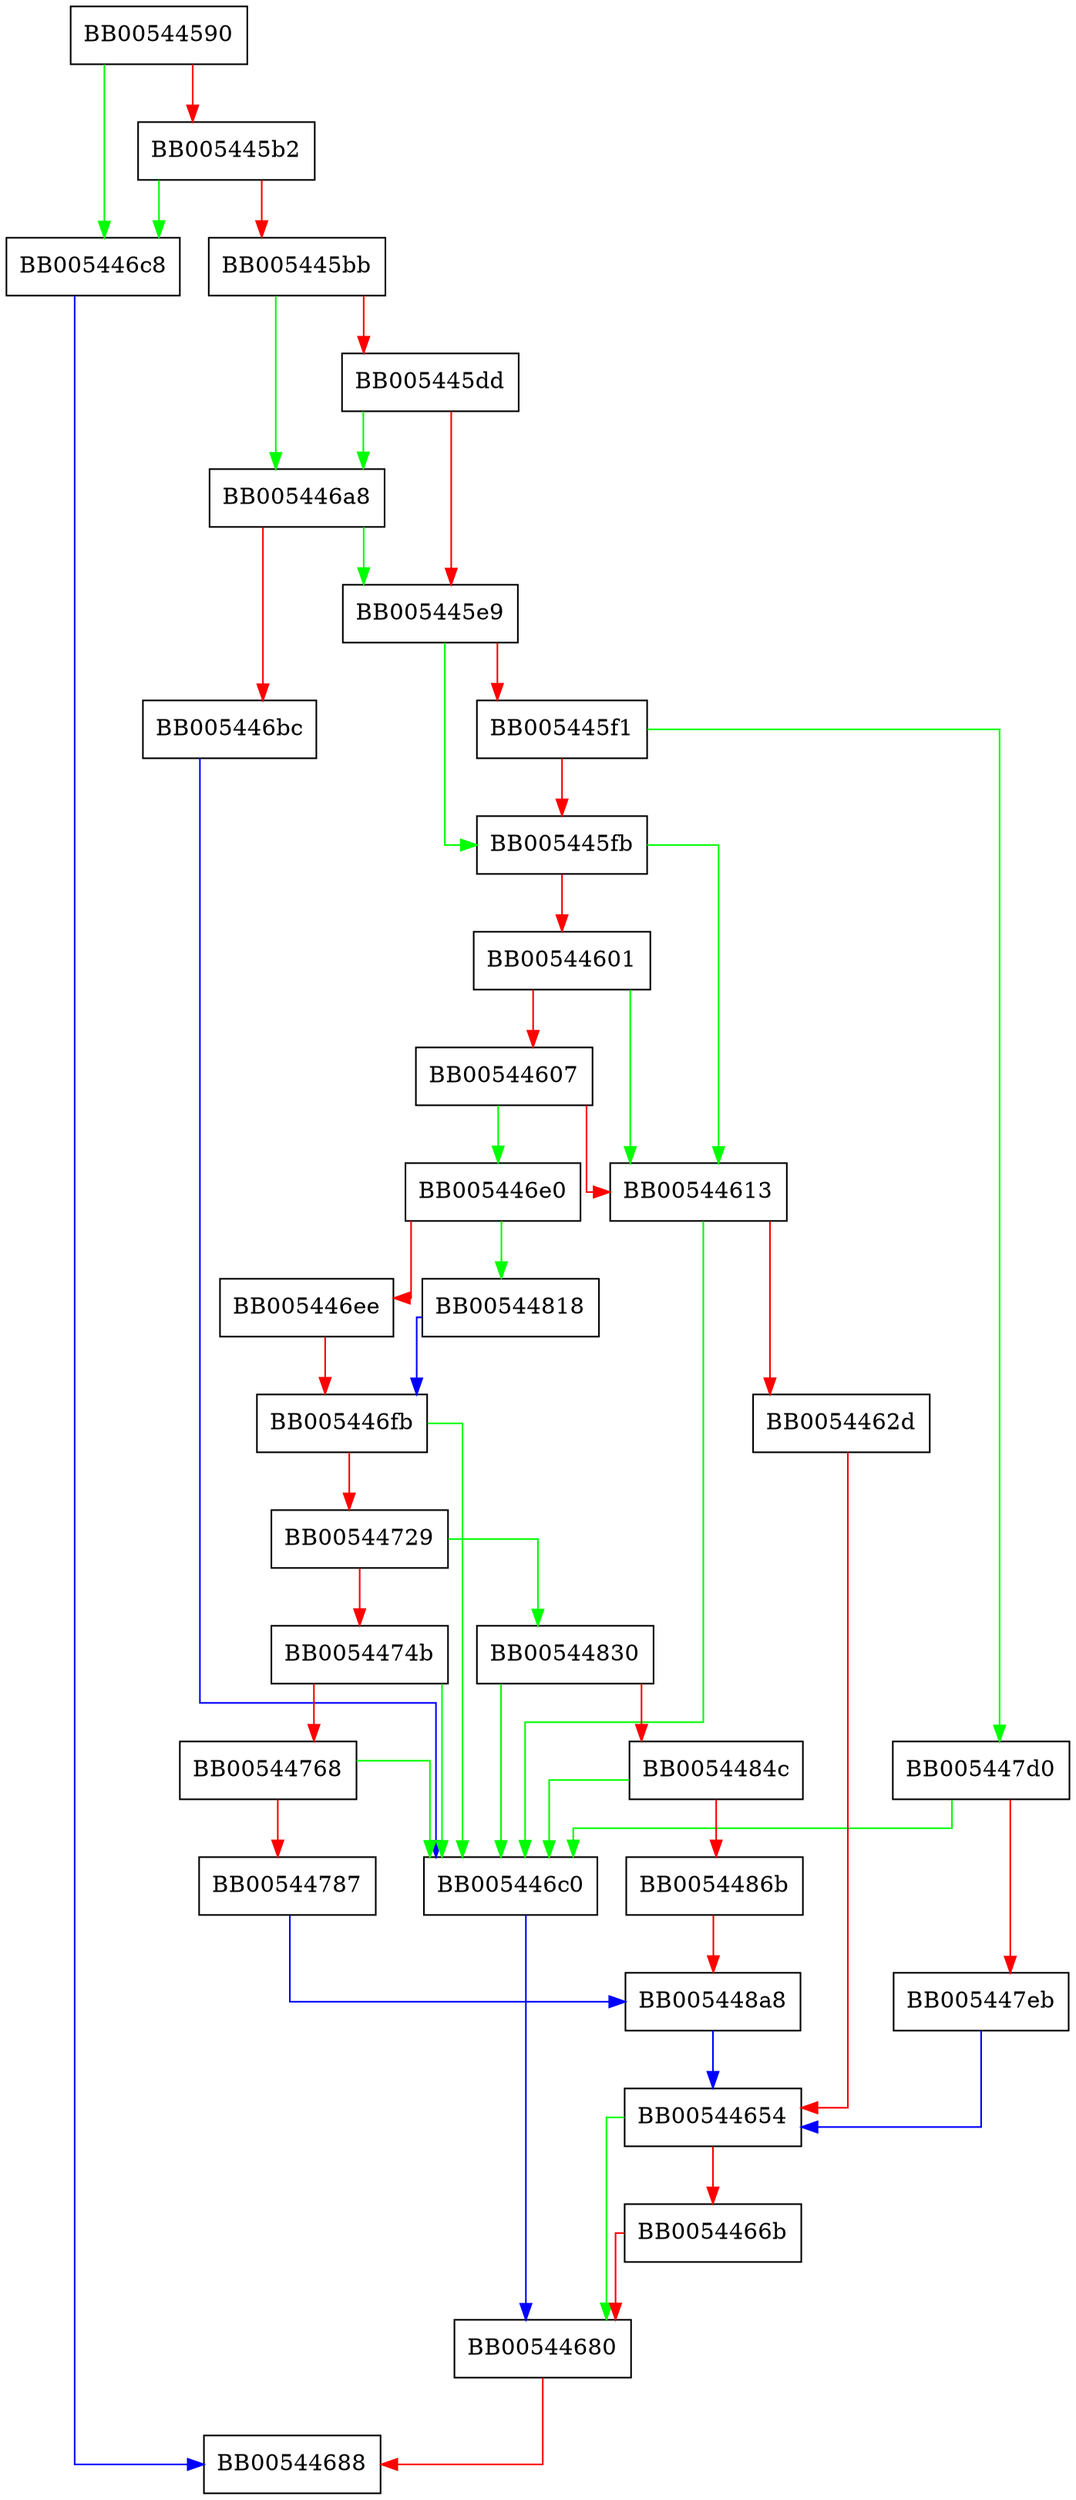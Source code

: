 digraph BN_mul {
  node [shape="box"];
  graph [splines=ortho];
  BB00544590 -> BB005446c8 [color="green"];
  BB00544590 -> BB005445b2 [color="red"];
  BB005445b2 -> BB005446c8 [color="green"];
  BB005445b2 -> BB005445bb [color="red"];
  BB005445bb -> BB005446a8 [color="green"];
  BB005445bb -> BB005445dd [color="red"];
  BB005445dd -> BB005446a8 [color="green"];
  BB005445dd -> BB005445e9 [color="red"];
  BB005445e9 -> BB005445fb [color="green"];
  BB005445e9 -> BB005445f1 [color="red"];
  BB005445f1 -> BB005447d0 [color="green"];
  BB005445f1 -> BB005445fb [color="red"];
  BB005445fb -> BB00544613 [color="green"];
  BB005445fb -> BB00544601 [color="red"];
  BB00544601 -> BB00544613 [color="green"];
  BB00544601 -> BB00544607 [color="red"];
  BB00544607 -> BB005446e0 [color="green"];
  BB00544607 -> BB00544613 [color="red"];
  BB00544613 -> BB005446c0 [color="green"];
  BB00544613 -> BB0054462d [color="red"];
  BB0054462d -> BB00544654 [color="red"];
  BB00544654 -> BB00544680 [color="green"];
  BB00544654 -> BB0054466b [color="red"];
  BB0054466b -> BB00544680 [color="red"];
  BB00544680 -> BB00544688 [color="red"];
  BB005446a8 -> BB005445e9 [color="green"];
  BB005446a8 -> BB005446bc [color="red"];
  BB005446bc -> BB005446c0 [color="blue"];
  BB005446c0 -> BB00544680 [color="blue"];
  BB005446c8 -> BB00544688 [color="blue"];
  BB005446e0 -> BB00544818 [color="green"];
  BB005446e0 -> BB005446ee [color="red"];
  BB005446ee -> BB005446fb [color="red"];
  BB005446fb -> BB005446c0 [color="green"];
  BB005446fb -> BB00544729 [color="red"];
  BB00544729 -> BB00544830 [color="green"];
  BB00544729 -> BB0054474b [color="red"];
  BB0054474b -> BB005446c0 [color="green"];
  BB0054474b -> BB00544768 [color="red"];
  BB00544768 -> BB005446c0 [color="green"];
  BB00544768 -> BB00544787 [color="red"];
  BB00544787 -> BB005448a8 [color="blue"];
  BB005447d0 -> BB005446c0 [color="green"];
  BB005447d0 -> BB005447eb [color="red"];
  BB005447eb -> BB00544654 [color="blue"];
  BB00544818 -> BB005446fb [color="blue"];
  BB00544830 -> BB005446c0 [color="green"];
  BB00544830 -> BB0054484c [color="red"];
  BB0054484c -> BB005446c0 [color="green"];
  BB0054484c -> BB0054486b [color="red"];
  BB0054486b -> BB005448a8 [color="red"];
  BB005448a8 -> BB00544654 [color="blue"];
}
